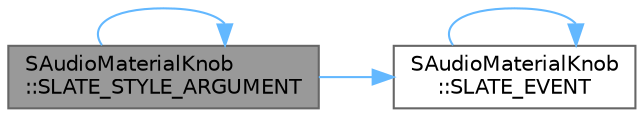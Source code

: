 digraph "SAudioMaterialKnob::SLATE_STYLE_ARGUMENT"
{
 // INTERACTIVE_SVG=YES
 // LATEX_PDF_SIZE
  bgcolor="transparent";
  edge [fontname=Helvetica,fontsize=10,labelfontname=Helvetica,labelfontsize=10];
  node [fontname=Helvetica,fontsize=10,shape=box,height=0.2,width=0.4];
  rankdir="LR";
  Node1 [id="Node000001",label="SAudioMaterialKnob\l::SLATE_STYLE_ARGUMENT",height=0.2,width=0.4,color="gray40", fillcolor="grey60", style="filled", fontcolor="black",tooltip="The style used to draw the knob."];
  Node1 -> Node2 [id="edge1_Node000001_Node000002",color="steelblue1",style="solid",tooltip=" "];
  Node2 [id="Node000002",label="SAudioMaterialKnob\l::SLATE_EVENT",height=0.2,width=0.4,color="grey40", fillcolor="white", style="filled",URL="$d5/dcd/classSAudioMaterialKnob.html#adbe646140bf369d5ff044be00e264482",tooltip="Invoked when the mouse is pressed and a capture begins."];
  Node2 -> Node2 [id="edge2_Node000002_Node000002",color="steelblue1",style="solid",tooltip=" "];
  Node1 -> Node1 [id="edge3_Node000001_Node000001",color="steelblue1",style="solid",tooltip=" "];
}
